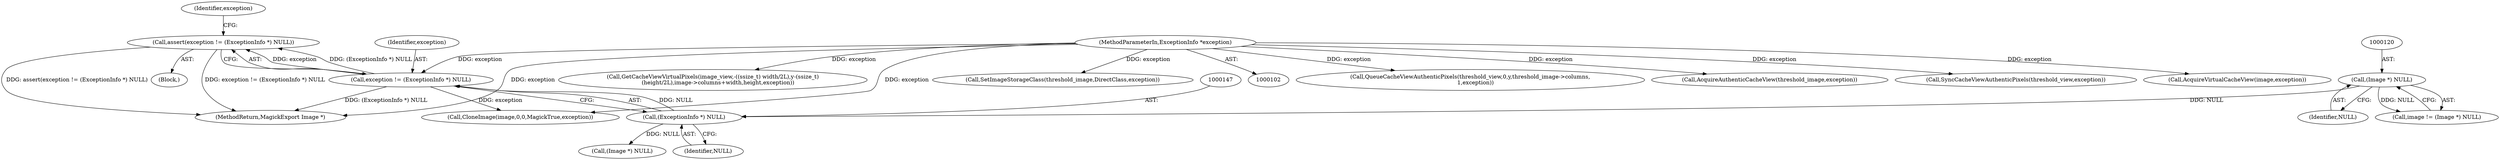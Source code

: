 digraph "0_ImageMagick6_604588fc35c7585abb7a9e71f69bb82e4389fefc@API" {
"1000143" [label="(Call,assert(exception != (ExceptionInfo *) NULL))"];
"1000144" [label="(Call,exception != (ExceptionInfo *) NULL)"];
"1000107" [label="(MethodParameterIn,ExceptionInfo *exception)"];
"1000146" [label="(Call,(ExceptionInfo *) NULL)"];
"1000119" [label="(Call,(Image *) NULL)"];
"1000279" [label="(Call,QueueCacheViewAuthenticPixels(threshold_view,0,y,threshold_image->columns,\n      1,exception))"];
"1000166" [label="(Call,(Image *) NULL)"];
"1000143" [label="(Call,assert(exception != (ExceptionInfo *) NULL))"];
"1000222" [label="(Call,AcquireAuthenticCacheView(threshold_image,exception))"];
"1000157" [label="(Call,CloneImage(image,0,0,MagickTrue,exception))"];
"1000117" [label="(Call,image != (Image *) NULL)"];
"1000626" [label="(Call,SyncCacheViewAuthenticPixels(threshold_view,exception))"];
"1000119" [label="(Call,(Image *) NULL)"];
"1000148" [label="(Identifier,NULL)"];
"1000108" [label="(Block,)"];
"1000146" [label="(Call,(ExceptionInfo *) NULL)"];
"1000217" [label="(Call,AcquireVirtualCacheView(image,exception))"];
"1000107" [label="(MethodParameterIn,ExceptionInfo *exception)"];
"1000255" [label="(Call,GetCacheViewVirtualPixels(image_view,-((ssize_t) width/2L),y-(ssize_t)\n      (height/2L),image->columns+width,height,exception))"];
"1000152" [label="(Identifier,exception)"];
"1000145" [label="(Identifier,exception)"];
"1000686" [label="(MethodReturn,MagickExport Image *)"];
"1000185" [label="(Call,SetImageStorageClass(threshold_image,DirectClass,exception))"];
"1000121" [label="(Identifier,NULL)"];
"1000144" [label="(Call,exception != (ExceptionInfo *) NULL)"];
"1000143" -> "1000108"  [label="AST: "];
"1000143" -> "1000144"  [label="CFG: "];
"1000144" -> "1000143"  [label="AST: "];
"1000152" -> "1000143"  [label="CFG: "];
"1000143" -> "1000686"  [label="DDG: exception != (ExceptionInfo *) NULL"];
"1000143" -> "1000686"  [label="DDG: assert(exception != (ExceptionInfo *) NULL)"];
"1000144" -> "1000143"  [label="DDG: exception"];
"1000144" -> "1000143"  [label="DDG: (ExceptionInfo *) NULL"];
"1000144" -> "1000146"  [label="CFG: "];
"1000145" -> "1000144"  [label="AST: "];
"1000146" -> "1000144"  [label="AST: "];
"1000144" -> "1000686"  [label="DDG: (ExceptionInfo *) NULL"];
"1000107" -> "1000144"  [label="DDG: exception"];
"1000146" -> "1000144"  [label="DDG: NULL"];
"1000144" -> "1000157"  [label="DDG: exception"];
"1000107" -> "1000102"  [label="AST: "];
"1000107" -> "1000686"  [label="DDG: exception"];
"1000107" -> "1000157"  [label="DDG: exception"];
"1000107" -> "1000185"  [label="DDG: exception"];
"1000107" -> "1000217"  [label="DDG: exception"];
"1000107" -> "1000222"  [label="DDG: exception"];
"1000107" -> "1000255"  [label="DDG: exception"];
"1000107" -> "1000279"  [label="DDG: exception"];
"1000107" -> "1000626"  [label="DDG: exception"];
"1000146" -> "1000148"  [label="CFG: "];
"1000147" -> "1000146"  [label="AST: "];
"1000148" -> "1000146"  [label="AST: "];
"1000119" -> "1000146"  [label="DDG: NULL"];
"1000146" -> "1000166"  [label="DDG: NULL"];
"1000119" -> "1000117"  [label="AST: "];
"1000119" -> "1000121"  [label="CFG: "];
"1000120" -> "1000119"  [label="AST: "];
"1000121" -> "1000119"  [label="AST: "];
"1000117" -> "1000119"  [label="CFG: "];
"1000119" -> "1000117"  [label="DDG: NULL"];
}
